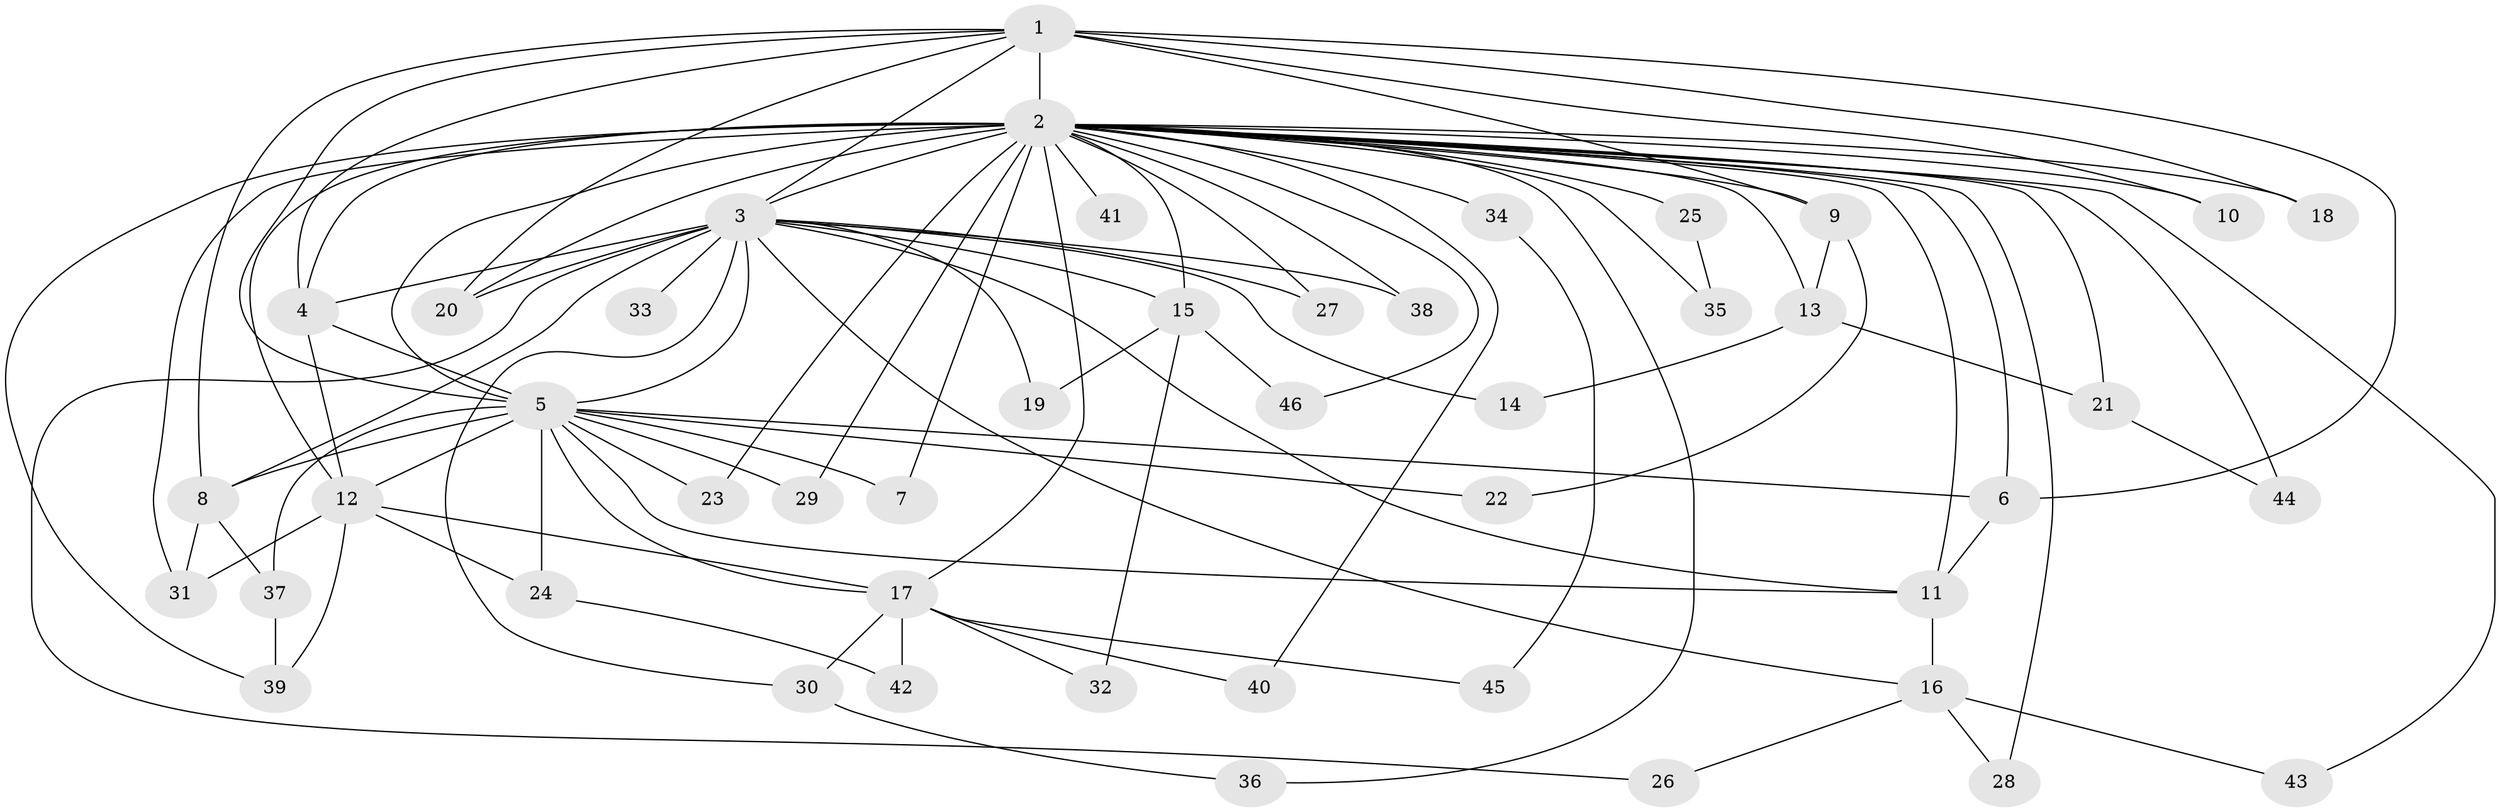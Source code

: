 // original degree distribution, {17: 0.021739130434782608, 16: 0.010869565217391304, 10: 0.010869565217391304, 26: 0.010869565217391304, 24: 0.010869565217391304, 29: 0.010869565217391304, 15: 0.010869565217391304, 20: 0.010869565217391304, 23: 0.010869565217391304, 2: 0.5217391304347826, 3: 0.2608695652173913, 4: 0.03260869565217391, 5: 0.043478260869565216, 6: 0.010869565217391304, 7: 0.010869565217391304, 8: 0.010869565217391304}
// Generated by graph-tools (version 1.1) at 2025/34/03/09/25 02:34:40]
// undirected, 46 vertices, 97 edges
graph export_dot {
graph [start="1"]
  node [color=gray90,style=filled];
  1;
  2;
  3;
  4;
  5;
  6;
  7;
  8;
  9;
  10;
  11;
  12;
  13;
  14;
  15;
  16;
  17;
  18;
  19;
  20;
  21;
  22;
  23;
  24;
  25;
  26;
  27;
  28;
  29;
  30;
  31;
  32;
  33;
  34;
  35;
  36;
  37;
  38;
  39;
  40;
  41;
  42;
  43;
  44;
  45;
  46;
  1 -- 2 [weight=12.0];
  1 -- 3 [weight=3.0];
  1 -- 4 [weight=3.0];
  1 -- 5 [weight=3.0];
  1 -- 6 [weight=4.0];
  1 -- 8 [weight=2.0];
  1 -- 9 [weight=2.0];
  1 -- 10 [weight=1.0];
  1 -- 18 [weight=2.0];
  1 -- 20 [weight=1.0];
  2 -- 3 [weight=6.0];
  2 -- 4 [weight=8.0];
  2 -- 5 [weight=6.0];
  2 -- 6 [weight=1.0];
  2 -- 7 [weight=2.0];
  2 -- 9 [weight=1.0];
  2 -- 10 [weight=2.0];
  2 -- 11 [weight=3.0];
  2 -- 12 [weight=1.0];
  2 -- 13 [weight=1.0];
  2 -- 15 [weight=3.0];
  2 -- 17 [weight=1.0];
  2 -- 18 [weight=2.0];
  2 -- 20 [weight=2.0];
  2 -- 21 [weight=1.0];
  2 -- 23 [weight=1.0];
  2 -- 25 [weight=5.0];
  2 -- 27 [weight=1.0];
  2 -- 28 [weight=1.0];
  2 -- 29 [weight=1.0];
  2 -- 31 [weight=1.0];
  2 -- 34 [weight=2.0];
  2 -- 35 [weight=1.0];
  2 -- 36 [weight=1.0];
  2 -- 38 [weight=1.0];
  2 -- 39 [weight=1.0];
  2 -- 40 [weight=1.0];
  2 -- 41 [weight=2.0];
  2 -- 43 [weight=1.0];
  2 -- 44 [weight=1.0];
  2 -- 46 [weight=1.0];
  3 -- 4 [weight=1.0];
  3 -- 5 [weight=1.0];
  3 -- 8 [weight=1.0];
  3 -- 11 [weight=1.0];
  3 -- 14 [weight=1.0];
  3 -- 15 [weight=1.0];
  3 -- 16 [weight=1.0];
  3 -- 19 [weight=1.0];
  3 -- 20 [weight=1.0];
  3 -- 26 [weight=1.0];
  3 -- 27 [weight=1.0];
  3 -- 30 [weight=1.0];
  3 -- 33 [weight=1.0];
  3 -- 38 [weight=1.0];
  4 -- 5 [weight=1.0];
  4 -- 12 [weight=5.0];
  5 -- 6 [weight=2.0];
  5 -- 7 [weight=1.0];
  5 -- 8 [weight=1.0];
  5 -- 11 [weight=1.0];
  5 -- 12 [weight=1.0];
  5 -- 17 [weight=1.0];
  5 -- 22 [weight=1.0];
  5 -- 23 [weight=1.0];
  5 -- 24 [weight=1.0];
  5 -- 29 [weight=1.0];
  5 -- 37 [weight=1.0];
  6 -- 11 [weight=1.0];
  8 -- 31 [weight=1.0];
  8 -- 37 [weight=1.0];
  9 -- 13 [weight=1.0];
  9 -- 22 [weight=1.0];
  11 -- 16 [weight=1.0];
  12 -- 17 [weight=1.0];
  12 -- 24 [weight=1.0];
  12 -- 31 [weight=1.0];
  12 -- 39 [weight=1.0];
  13 -- 14 [weight=1.0];
  13 -- 21 [weight=1.0];
  15 -- 19 [weight=1.0];
  15 -- 32 [weight=1.0];
  15 -- 46 [weight=1.0];
  16 -- 26 [weight=1.0];
  16 -- 28 [weight=1.0];
  16 -- 43 [weight=1.0];
  17 -- 30 [weight=1.0];
  17 -- 32 [weight=1.0];
  17 -- 40 [weight=1.0];
  17 -- 42 [weight=1.0];
  17 -- 45 [weight=1.0];
  21 -- 44 [weight=1.0];
  24 -- 42 [weight=1.0];
  25 -- 35 [weight=1.0];
  30 -- 36 [weight=1.0];
  34 -- 45 [weight=1.0];
  37 -- 39 [weight=1.0];
}
